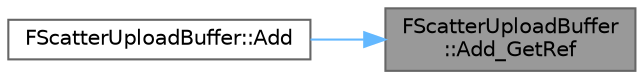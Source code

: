 digraph "FScatterUploadBuffer::Add_GetRef"
{
 // INTERACTIVE_SVG=YES
 // LATEX_PDF_SIZE
  bgcolor="transparent";
  edge [fontname=Helvetica,fontsize=10,labelfontname=Helvetica,labelfontsize=10];
  node [fontname=Helvetica,fontsize=10,shape=box,height=0.2,width=0.4];
  rankdir="RL";
  Node1 [id="Node000001",label="FScatterUploadBuffer\l::Add_GetRef",height=0.2,width=0.4,color="gray40", fillcolor="grey60", style="filled", fontcolor="black",tooltip=" "];
  Node1 -> Node2 [id="edge1_Node000001_Node000002",dir="back",color="steelblue1",style="solid",tooltip=" "];
  Node2 [id="Node000002",label="FScatterUploadBuffer::Add",height=0.2,width=0.4,color="grey40", fillcolor="white", style="filled",URL="$d6/df7/classFScatterUploadBuffer.html#afb43baa8017a52d186bf16b01d7bc8f8",tooltip=" "];
}
